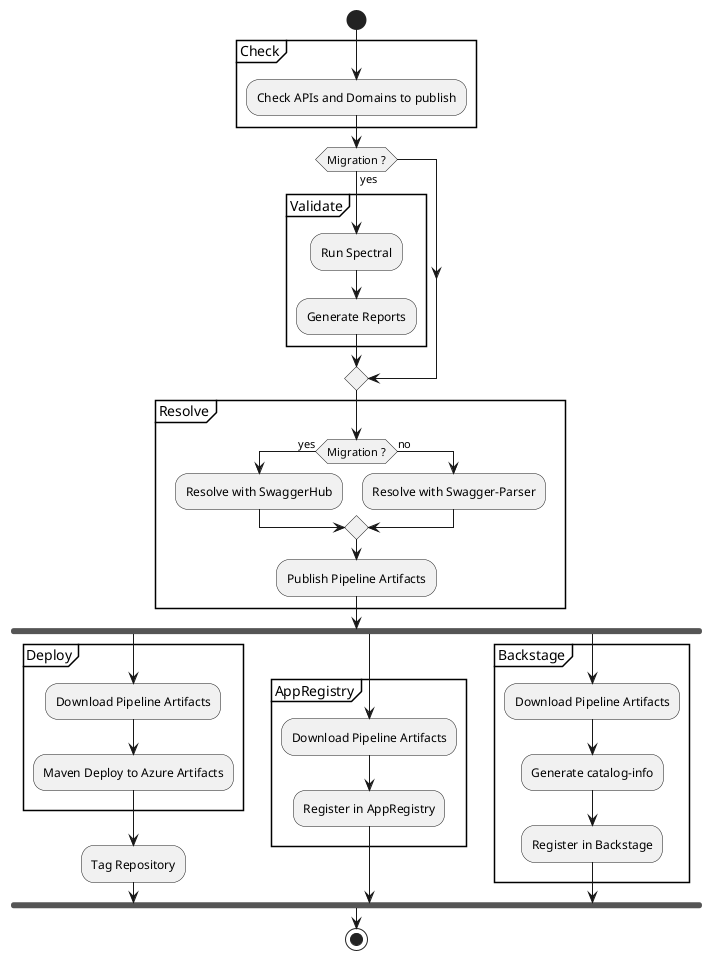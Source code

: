 @startuml

start

partition "Check" {
    :Check APIs and Domains to publish;
}

if (Migration ?) then (yes)
    partition "Validate" {
        :Run Spectral;
        :Generate Reports;
    }
endif

partition "Resolve" {
    if (Migration ?) then (yes)
        :Resolve with SwaggerHub;
    else (no)
        :Resolve with Swagger-Parser;
    endif
    :Publish Pipeline Artifacts;
}

fork
    partition "Deploy" {
        :Download Pipeline Artifacts;
        :Maven Deploy to Azure Artifacts;
    }
    :Tag Repository;
fork again
    partition "AppRegistry" {
        :Download Pipeline Artifacts;
        :Register in AppRegistry;
    }
fork again
    partition "Backstage" {
        :Download Pipeline Artifacts;
        :Generate catalog-info;
        :Register in Backstage;
    }
end fork

stop

@enduml
